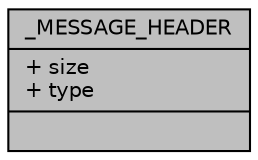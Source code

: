 digraph "_MESSAGE_HEADER"
{
  edge [fontname="Helvetica",fontsize="10",labelfontname="Helvetica",labelfontsize="10"];
  node [fontname="Helvetica",fontsize="10",shape=record];
  Node1 [label="{_MESSAGE_HEADER\n|+ size\l+ type\l|}",height=0.2,width=0.4,color="black", fillcolor="grey75", style="filled", fontcolor="black"];
}
